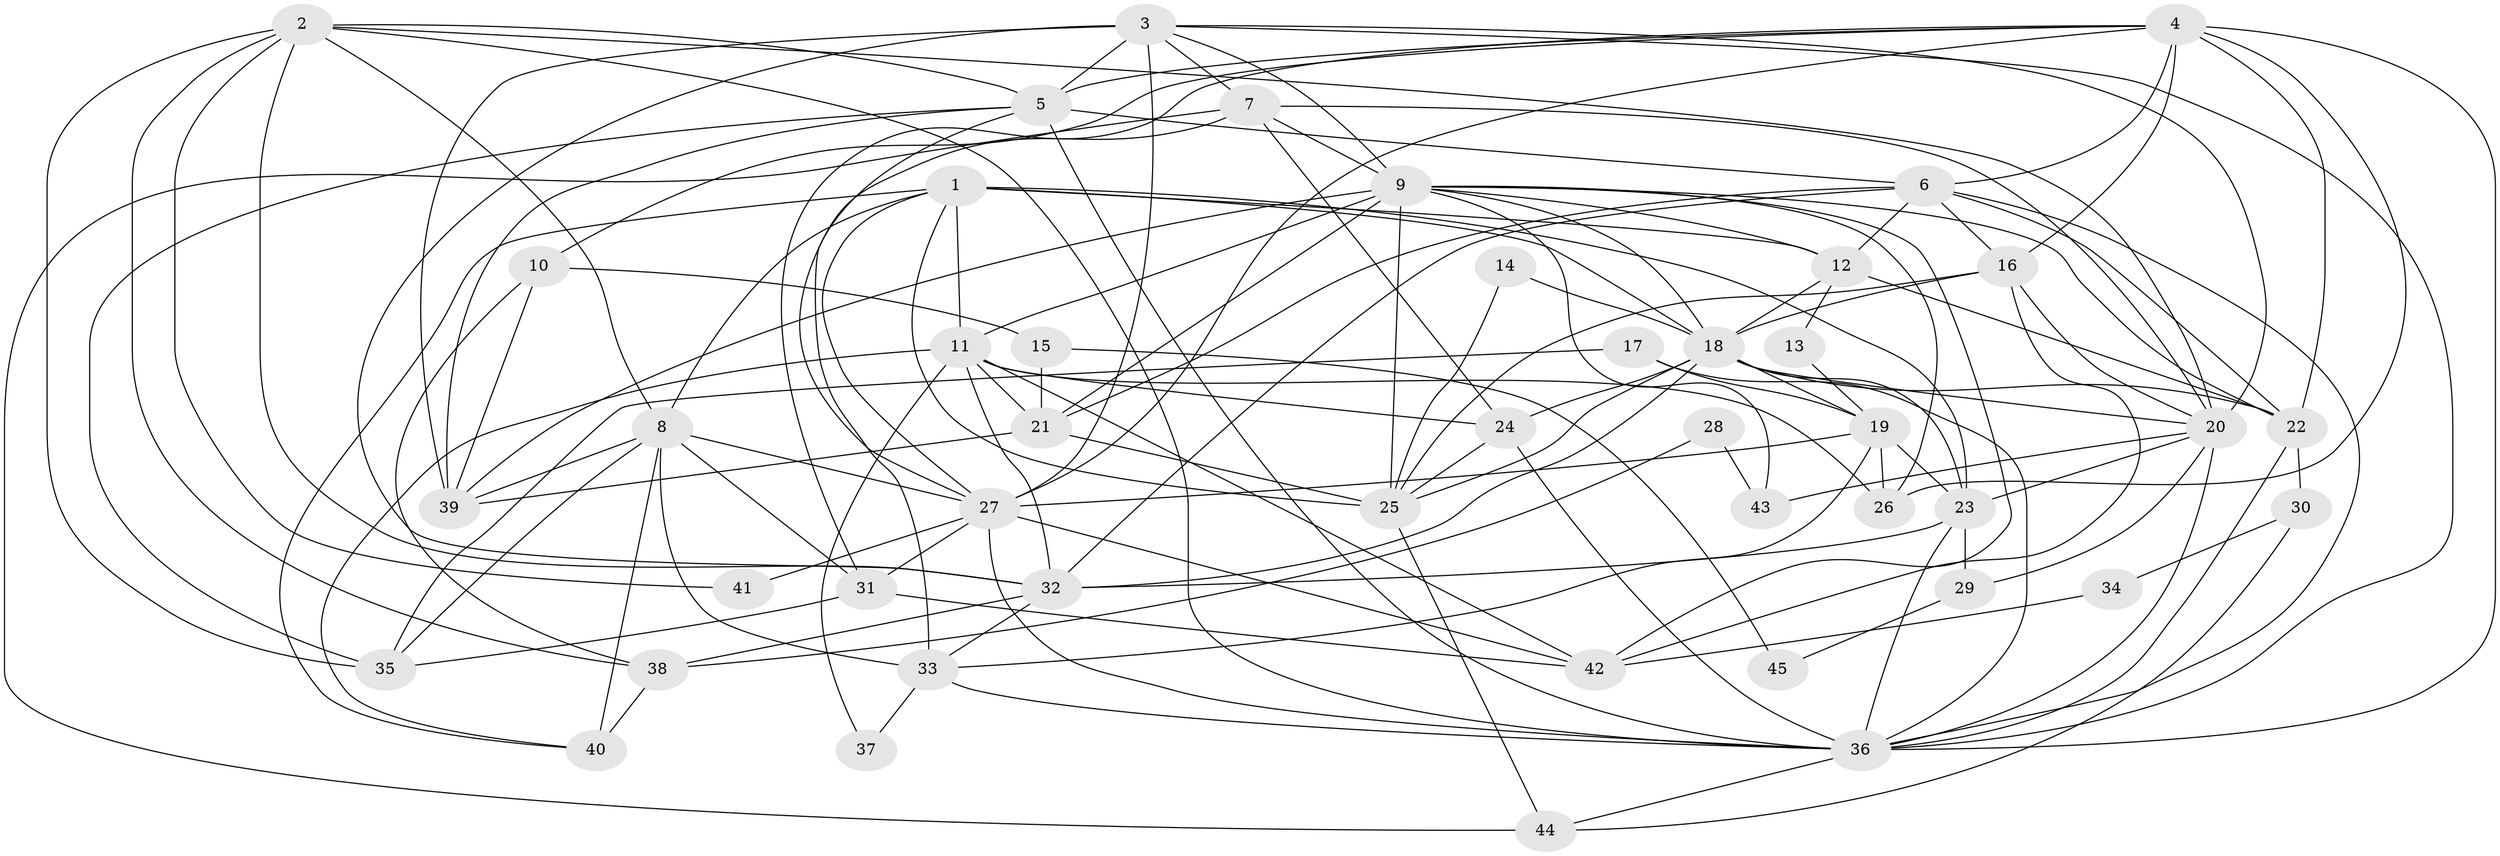 // original degree distribution, {3: 0.29464285714285715, 4: 0.29464285714285715, 2: 0.125, 5: 0.11607142857142858, 6: 0.11607142857142858, 8: 0.008928571428571428, 7: 0.03571428571428571, 10: 0.008928571428571428}
// Generated by graph-tools (version 1.1) at 2025/51/03/04/25 22:51:21]
// undirected, 45 vertices, 133 edges
graph export_dot {
  node [color=gray90,style=filled];
  1;
  2;
  3;
  4;
  5;
  6;
  7;
  8;
  9;
  10;
  11;
  12;
  13;
  14;
  15;
  16;
  17;
  18;
  19;
  20;
  21;
  22;
  23;
  24;
  25;
  26;
  27;
  28;
  29;
  30;
  31;
  32;
  33;
  34;
  35;
  36;
  37;
  38;
  39;
  40;
  41;
  42;
  43;
  44;
  45;
  1 -- 8 [weight=1.0];
  1 -- 11 [weight=1.0];
  1 -- 12 [weight=1.0];
  1 -- 18 [weight=2.0];
  1 -- 23 [weight=1.0];
  1 -- 25 [weight=1.0];
  1 -- 27 [weight=1.0];
  1 -- 40 [weight=1.0];
  2 -- 5 [weight=2.0];
  2 -- 8 [weight=1.0];
  2 -- 20 [weight=2.0];
  2 -- 32 [weight=2.0];
  2 -- 35 [weight=2.0];
  2 -- 36 [weight=2.0];
  2 -- 38 [weight=2.0];
  2 -- 41 [weight=1.0];
  3 -- 5 [weight=2.0];
  3 -- 7 [weight=1.0];
  3 -- 9 [weight=1.0];
  3 -- 20 [weight=1.0];
  3 -- 27 [weight=1.0];
  3 -- 32 [weight=1.0];
  3 -- 36 [weight=1.0];
  3 -- 39 [weight=1.0];
  4 -- 5 [weight=2.0];
  4 -- 6 [weight=1.0];
  4 -- 10 [weight=2.0];
  4 -- 16 [weight=1.0];
  4 -- 22 [weight=2.0];
  4 -- 26 [weight=1.0];
  4 -- 27 [weight=1.0];
  4 -- 31 [weight=1.0];
  4 -- 36 [weight=1.0];
  5 -- 6 [weight=1.0];
  5 -- 27 [weight=1.0];
  5 -- 35 [weight=1.0];
  5 -- 36 [weight=1.0];
  5 -- 39 [weight=1.0];
  6 -- 12 [weight=1.0];
  6 -- 16 [weight=1.0];
  6 -- 21 [weight=1.0];
  6 -- 22 [weight=1.0];
  6 -- 32 [weight=2.0];
  6 -- 36 [weight=2.0];
  7 -- 9 [weight=1.0];
  7 -- 20 [weight=1.0];
  7 -- 24 [weight=1.0];
  7 -- 33 [weight=1.0];
  7 -- 44 [weight=1.0];
  8 -- 27 [weight=1.0];
  8 -- 31 [weight=1.0];
  8 -- 33 [weight=1.0];
  8 -- 35 [weight=3.0];
  8 -- 39 [weight=1.0];
  8 -- 40 [weight=2.0];
  9 -- 11 [weight=2.0];
  9 -- 12 [weight=1.0];
  9 -- 18 [weight=1.0];
  9 -- 21 [weight=1.0];
  9 -- 22 [weight=1.0];
  9 -- 25 [weight=1.0];
  9 -- 26 [weight=1.0];
  9 -- 39 [weight=1.0];
  9 -- 42 [weight=1.0];
  9 -- 43 [weight=1.0];
  10 -- 15 [weight=1.0];
  10 -- 38 [weight=1.0];
  10 -- 39 [weight=2.0];
  11 -- 21 [weight=1.0];
  11 -- 24 [weight=1.0];
  11 -- 26 [weight=1.0];
  11 -- 32 [weight=1.0];
  11 -- 37 [weight=1.0];
  11 -- 40 [weight=1.0];
  11 -- 42 [weight=1.0];
  12 -- 13 [weight=1.0];
  12 -- 18 [weight=1.0];
  12 -- 22 [weight=1.0];
  13 -- 19 [weight=1.0];
  14 -- 18 [weight=1.0];
  14 -- 25 [weight=1.0];
  15 -- 21 [weight=1.0];
  15 -- 45 [weight=1.0];
  16 -- 18 [weight=1.0];
  16 -- 20 [weight=1.0];
  16 -- 25 [weight=1.0];
  16 -- 42 [weight=1.0];
  17 -- 19 [weight=1.0];
  17 -- 35 [weight=1.0];
  17 -- 36 [weight=1.0];
  18 -- 19 [weight=1.0];
  18 -- 20 [weight=1.0];
  18 -- 22 [weight=1.0];
  18 -- 23 [weight=1.0];
  18 -- 24 [weight=1.0];
  18 -- 25 [weight=1.0];
  18 -- 32 [weight=1.0];
  19 -- 23 [weight=2.0];
  19 -- 26 [weight=1.0];
  19 -- 27 [weight=3.0];
  19 -- 33 [weight=1.0];
  20 -- 23 [weight=1.0];
  20 -- 29 [weight=2.0];
  20 -- 36 [weight=1.0];
  20 -- 43 [weight=1.0];
  21 -- 25 [weight=1.0];
  21 -- 39 [weight=1.0];
  22 -- 30 [weight=1.0];
  22 -- 36 [weight=1.0];
  23 -- 29 [weight=1.0];
  23 -- 32 [weight=1.0];
  23 -- 36 [weight=1.0];
  24 -- 25 [weight=1.0];
  24 -- 36 [weight=1.0];
  25 -- 44 [weight=1.0];
  27 -- 31 [weight=1.0];
  27 -- 36 [weight=1.0];
  27 -- 41 [weight=1.0];
  27 -- 42 [weight=1.0];
  28 -- 38 [weight=1.0];
  28 -- 43 [weight=1.0];
  29 -- 45 [weight=1.0];
  30 -- 34 [weight=1.0];
  30 -- 44 [weight=1.0];
  31 -- 35 [weight=1.0];
  31 -- 42 [weight=1.0];
  32 -- 33 [weight=1.0];
  32 -- 38 [weight=1.0];
  33 -- 36 [weight=1.0];
  33 -- 37 [weight=1.0];
  34 -- 42 [weight=1.0];
  36 -- 44 [weight=1.0];
  38 -- 40 [weight=1.0];
}
